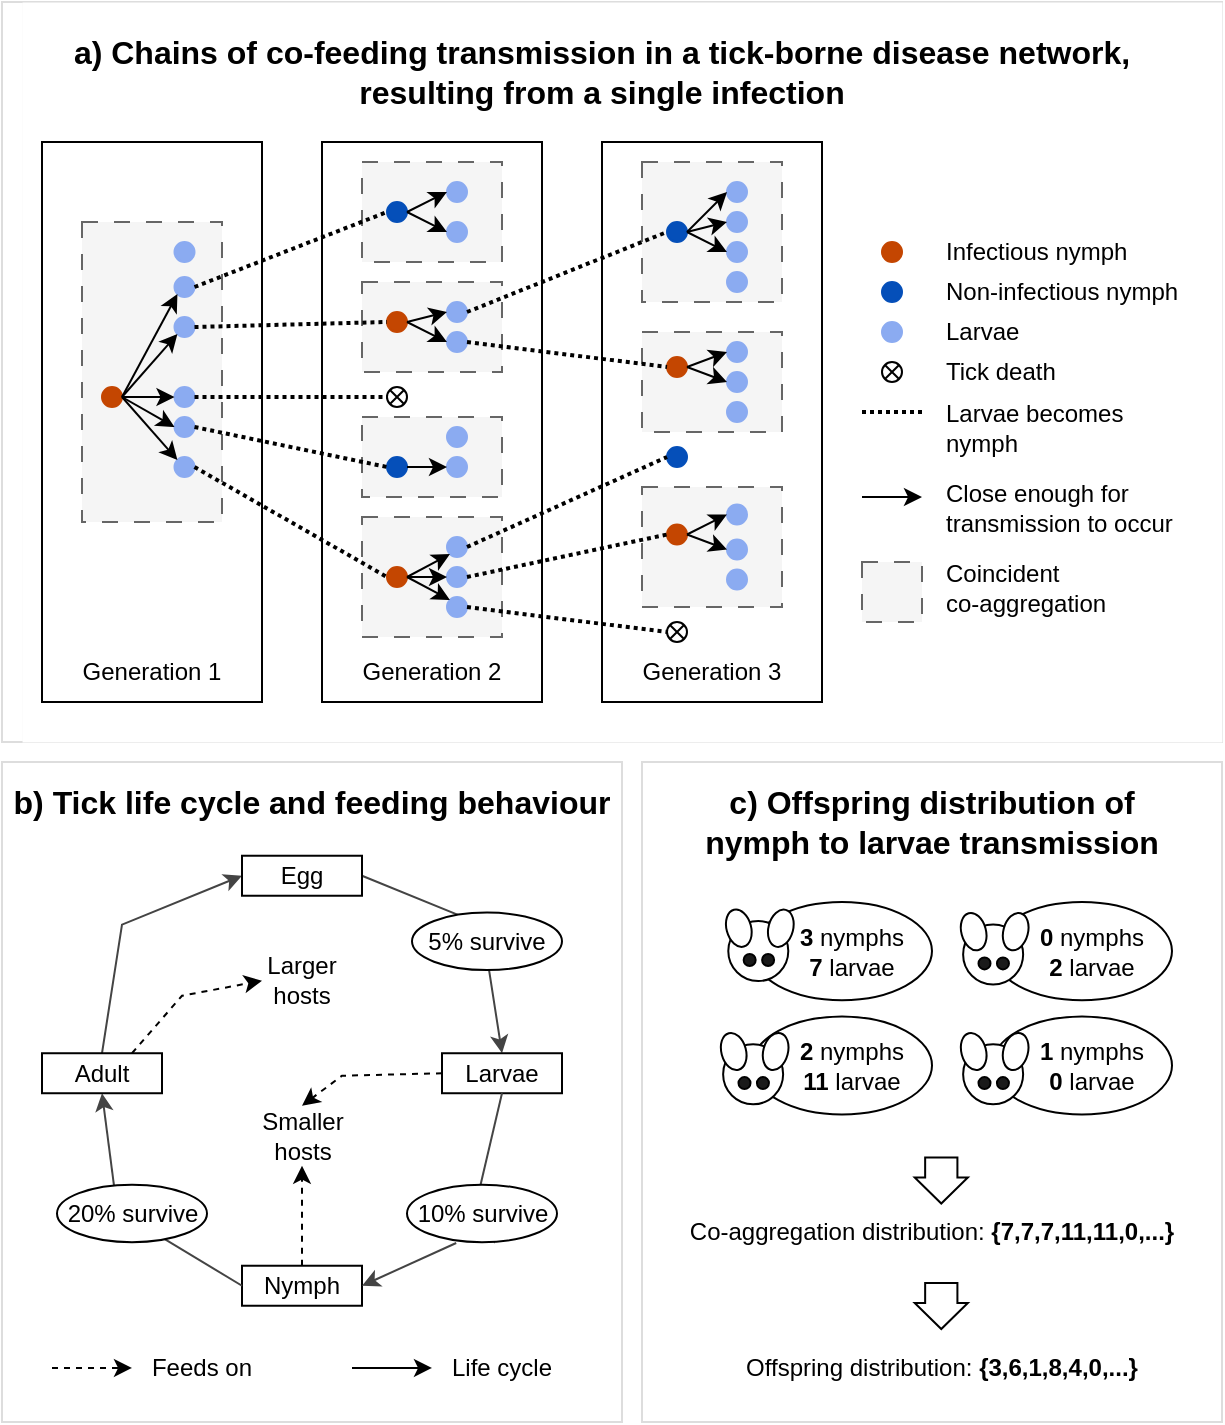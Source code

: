 <mxfile version="28.0.6">
  <diagram name="Page-1" id="Edpihecw5vNan2gBQfa0">
    <mxGraphModel dx="1237" dy="1073" grid="1" gridSize="10" guides="1" tooltips="1" connect="1" arrows="1" fold="1" page="0" pageScale="1" pageWidth="850" pageHeight="1100" math="0" shadow="0">
      <root>
        <mxCell id="0" />
        <mxCell id="1" parent="0" />
        <mxCell id="lPlbRUtoeD4ZoXEKtYhA-11" value="" style="rounded=0;whiteSpace=wrap;html=1;strokeColor=#DDDDDD;" vertex="1" parent="1">
          <mxGeometry x="1060" y="10" width="610" height="370" as="geometry" />
        </mxCell>
        <mxCell id="jEk2JShiaaZKjm7Vn-aT-287" value="" style="rounded=0;whiteSpace=wrap;html=1;strokeColor=#DDDDDD;" parent="1" vertex="1">
          <mxGeometry x="1380" y="390" width="290" height="330" as="geometry" />
        </mxCell>
        <mxCell id="jEk2JShiaaZKjm7Vn-aT-285" value="" style="rounded=0;whiteSpace=wrap;html=1;strokeColor=#DDDDDD;strokeWidth=0;" parent="1" vertex="1">
          <mxGeometry x="1070" y="10" width="600" height="370" as="geometry" />
        </mxCell>
        <mxCell id="jEk2JShiaaZKjm7Vn-aT-284" value="" style="rounded=0;whiteSpace=wrap;html=1;strokeColor=#DDDDDD;" parent="1" vertex="1">
          <mxGeometry x="1060" y="390" width="310" height="330" as="geometry" />
        </mxCell>
        <mxCell id="jEk2JShiaaZKjm7Vn-aT-1" value="" style="rounded=0;whiteSpace=wrap;html=1;" parent="1" vertex="1">
          <mxGeometry x="1080" y="80" width="110" height="280" as="geometry" />
        </mxCell>
        <mxCell id="jEk2JShiaaZKjm7Vn-aT-8" value="" style="rounded=0;whiteSpace=wrap;html=1;dashed=1;dashPattern=8 8;fillColor=#f5f5f5;fontColor=#333333;strokeColor=#666666;" parent="1" vertex="1">
          <mxGeometry x="1100" y="120" width="70" height="150" as="geometry" />
        </mxCell>
        <mxCell id="jEk2JShiaaZKjm7Vn-aT-2" value="" style="ellipse;whiteSpace=wrap;html=1;fillColor=#C44601;strokeColor=#C44601;" parent="1" vertex="1">
          <mxGeometry x="1110" y="202.5" width="10" height="10" as="geometry" />
        </mxCell>
        <mxCell id="jEk2JShiaaZKjm7Vn-aT-3" value="" style="ellipse;whiteSpace=wrap;html=1;fillColor=#8BABF1;strokeColor=#8BABF1;" parent="1" vertex="1">
          <mxGeometry x="1146.25" y="147.5" width="10" height="10" as="geometry" />
        </mxCell>
        <mxCell id="jEk2JShiaaZKjm7Vn-aT-16" value="" style="ellipse;whiteSpace=wrap;html=1;fillColor=#8BABF1;strokeColor=#8BABF1;" parent="1" vertex="1">
          <mxGeometry x="1146.25" y="167.5" width="10" height="10" as="geometry" />
        </mxCell>
        <mxCell id="jEk2JShiaaZKjm7Vn-aT-17" value="" style="ellipse;whiteSpace=wrap;html=1;fillColor=#8BABF1;strokeColor=#8BABF1;" parent="1" vertex="1">
          <mxGeometry x="1146.25" y="202.5" width="10" height="10" as="geometry" />
        </mxCell>
        <mxCell id="jEk2JShiaaZKjm7Vn-aT-18" value="" style="ellipse;whiteSpace=wrap;html=1;fillColor=#8BABF1;strokeColor=#8BABF1;" parent="1" vertex="1">
          <mxGeometry x="1146.25" y="217.5" width="10" height="10" as="geometry" />
        </mxCell>
        <mxCell id="jEk2JShiaaZKjm7Vn-aT-19" value="" style="ellipse;whiteSpace=wrap;html=1;fillColor=#8BABF1;strokeColor=#8BABF1;" parent="1" vertex="1">
          <mxGeometry x="1146.25" y="237.5" width="10" height="10" as="geometry" />
        </mxCell>
        <mxCell id="jEk2JShiaaZKjm7Vn-aT-9" value="" style="endArrow=classic;html=1;rounded=0;entryX=0;entryY=1;entryDx=0;entryDy=0;exitX=1;exitY=0.5;exitDx=0;exitDy=0;" parent="1" source="jEk2JShiaaZKjm7Vn-aT-2" target="jEk2JShiaaZKjm7Vn-aT-3" edge="1">
          <mxGeometry width="50" height="50" relative="1" as="geometry">
            <mxPoint x="1126.25" y="207.5" as="sourcePoint" />
            <mxPoint x="1176.25" y="157.5" as="targetPoint" />
          </mxGeometry>
        </mxCell>
        <mxCell id="jEk2JShiaaZKjm7Vn-aT-10" value="" style="endArrow=classic;html=1;rounded=0;entryX=0;entryY=1;entryDx=0;entryDy=0;exitX=1;exitY=0.5;exitDx=0;exitDy=0;" parent="1" source="jEk2JShiaaZKjm7Vn-aT-2" target="jEk2JShiaaZKjm7Vn-aT-16" edge="1">
          <mxGeometry width="50" height="50" relative="1" as="geometry">
            <mxPoint x="1126.25" y="208.5" as="sourcePoint" />
            <mxPoint x="1147.714" y="176.036" as="targetPoint" />
          </mxGeometry>
        </mxCell>
        <mxCell id="jEk2JShiaaZKjm7Vn-aT-11" value="" style="endArrow=classic;html=1;rounded=0;entryX=0;entryY=0.5;entryDx=0;entryDy=0;exitX=1;exitY=0.5;exitDx=0;exitDy=0;" parent="1" source="jEk2JShiaaZKjm7Vn-aT-2" edge="1">
          <mxGeometry width="50" height="50" relative="1" as="geometry">
            <mxPoint x="1126.25" y="207.5" as="sourcePoint" />
            <mxPoint x="1146.25" y="207.5" as="targetPoint" />
          </mxGeometry>
        </mxCell>
        <mxCell id="jEk2JShiaaZKjm7Vn-aT-12" value="" style="endArrow=classic;html=1;rounded=0;entryX=0;entryY=0.5;entryDx=0;entryDy=0;exitX=1;exitY=0.5;exitDx=0;exitDy=0;" parent="1" source="jEk2JShiaaZKjm7Vn-aT-2" edge="1">
          <mxGeometry width="50" height="50" relative="1" as="geometry">
            <mxPoint x="1126.25" y="207.44" as="sourcePoint" />
            <mxPoint x="1146.25" y="222.5" as="targetPoint" />
          </mxGeometry>
        </mxCell>
        <mxCell id="jEk2JShiaaZKjm7Vn-aT-15" value="" style="endArrow=classic;html=1;rounded=0;entryX=0;entryY=0;entryDx=0;entryDy=0;exitX=1;exitY=0.5;exitDx=0;exitDy=0;" parent="1" source="jEk2JShiaaZKjm7Vn-aT-2" edge="1">
          <mxGeometry width="50" height="50" relative="1" as="geometry">
            <mxPoint x="1126.25" y="227.5" as="sourcePoint" />
            <mxPoint x="1147.714" y="238.964" as="targetPoint" />
          </mxGeometry>
        </mxCell>
        <mxCell id="jEk2JShiaaZKjm7Vn-aT-22" value="" style="rounded=0;whiteSpace=wrap;html=1;" parent="1" vertex="1">
          <mxGeometry x="1220" y="80" width="110" height="280" as="geometry" />
        </mxCell>
        <mxCell id="jEk2JShiaaZKjm7Vn-aT-23" value="" style="rounded=0;whiteSpace=wrap;html=1;dashed=1;dashPattern=8 8;fillColor=#f5f5f5;fontColor=#333333;strokeColor=#666666;" parent="1" vertex="1">
          <mxGeometry x="1240" y="90" width="70" height="50" as="geometry" />
        </mxCell>
        <mxCell id="jEk2JShiaaZKjm7Vn-aT-28" value="" style="ellipse;whiteSpace=wrap;html=1;fillColor=#8BABF1;strokeColor=#8BABF1;" parent="1" vertex="1">
          <mxGeometry x="1282.5" y="100" width="10" height="10" as="geometry" />
        </mxCell>
        <mxCell id="jEk2JShiaaZKjm7Vn-aT-29" value="" style="ellipse;whiteSpace=wrap;html=1;fillColor=#8BABF1;strokeColor=#8BABF1;" parent="1" vertex="1">
          <mxGeometry x="1282.5" y="120" width="10" height="10" as="geometry" />
        </mxCell>
        <mxCell id="jEk2JShiaaZKjm7Vn-aT-53" value="" style="ellipse;whiteSpace=wrap;html=1;fillColor=#054FB9;strokeColor=#054FB9;" parent="1" vertex="1">
          <mxGeometry x="1252.5" y="110" width="10" height="10" as="geometry" />
        </mxCell>
        <mxCell id="jEk2JShiaaZKjm7Vn-aT-33" value="" style="endArrow=classic;html=1;rounded=0;entryX=0;entryY=0.5;entryDx=0;entryDy=0;exitX=1;exitY=0.5;exitDx=0;exitDy=0;" parent="1" source="jEk2JShiaaZKjm7Vn-aT-53" edge="1">
          <mxGeometry width="50" height="50" relative="1" as="geometry">
            <mxPoint x="1270" y="125" as="sourcePoint" />
            <mxPoint x="1282.5" y="105" as="targetPoint" />
          </mxGeometry>
        </mxCell>
        <mxCell id="jEk2JShiaaZKjm7Vn-aT-34" value="" style="endArrow=classic;html=1;rounded=0;entryX=0;entryY=0.5;entryDx=0;entryDy=0;exitX=1;exitY=0.5;exitDx=0;exitDy=0;" parent="1" source="jEk2JShiaaZKjm7Vn-aT-53" target="jEk2JShiaaZKjm7Vn-aT-29" edge="1">
          <mxGeometry width="50" height="50" relative="1" as="geometry">
            <mxPoint x="1262.5" y="105" as="sourcePoint" />
            <mxPoint x="1283.964" y="121.464" as="targetPoint" />
          </mxGeometry>
        </mxCell>
        <mxCell id="jEk2JShiaaZKjm7Vn-aT-45" value="" style="rounded=0;whiteSpace=wrap;html=1;dashed=1;dashPattern=8 8;fillColor=#f5f5f5;fontColor=#333333;strokeColor=#666666;" parent="1" vertex="1">
          <mxGeometry x="1240" y="150" width="70" height="45" as="geometry" />
        </mxCell>
        <mxCell id="jEk2JShiaaZKjm7Vn-aT-46" value="" style="ellipse;whiteSpace=wrap;html=1;fillColor=#C44601;strokeColor=#C44601;" parent="1" vertex="1">
          <mxGeometry x="1252.5" y="165" width="10" height="10" as="geometry" />
        </mxCell>
        <mxCell id="jEk2JShiaaZKjm7Vn-aT-47" value="" style="ellipse;whiteSpace=wrap;html=1;fillColor=#8BABF1;strokeColor=#8BABF1;" parent="1" vertex="1">
          <mxGeometry x="1282.5" y="160" width="10" height="10" as="geometry" />
        </mxCell>
        <mxCell id="jEk2JShiaaZKjm7Vn-aT-48" value="" style="ellipse;whiteSpace=wrap;html=1;fillColor=#8BABF1;strokeColor=#8BABF1;" parent="1" vertex="1">
          <mxGeometry x="1282.5" y="175" width="10" height="10" as="geometry" />
        </mxCell>
        <mxCell id="jEk2JShiaaZKjm7Vn-aT-50" value="" style="endArrow=classic;html=1;rounded=0;entryX=0;entryY=0.5;entryDx=0;entryDy=0;exitX=1;exitY=0.5;exitDx=0;exitDy=0;" parent="1" source="jEk2JShiaaZKjm7Vn-aT-46" edge="1">
          <mxGeometry width="50" height="50" relative="1" as="geometry">
            <mxPoint x="1262.5" y="165" as="sourcePoint" />
            <mxPoint x="1282.5" y="165" as="targetPoint" />
          </mxGeometry>
        </mxCell>
        <mxCell id="jEk2JShiaaZKjm7Vn-aT-51" value="" style="endArrow=classic;html=1;rounded=0;entryX=0;entryY=0.5;entryDx=0;entryDy=0;exitX=1;exitY=0.5;exitDx=0;exitDy=0;" parent="1" source="jEk2JShiaaZKjm7Vn-aT-46" edge="1">
          <mxGeometry width="50" height="50" relative="1" as="geometry">
            <mxPoint x="1262.5" y="164.94" as="sourcePoint" />
            <mxPoint x="1282.5" y="180" as="targetPoint" />
          </mxGeometry>
        </mxCell>
        <mxCell id="jEk2JShiaaZKjm7Vn-aT-55" value="" style="rounded=0;whiteSpace=wrap;html=1;dashed=1;dashPattern=8 8;fillColor=#f5f5f5;fontColor=#333333;strokeColor=#666666;" parent="1" vertex="1">
          <mxGeometry x="1240" y="217.5" width="70" height="40" as="geometry" />
        </mxCell>
        <mxCell id="jEk2JShiaaZKjm7Vn-aT-56" value="" style="ellipse;whiteSpace=wrap;html=1;fillColor=#8BABF1;strokeColor=#8BABF1;" parent="1" vertex="1">
          <mxGeometry x="1282.5" y="237.5" width="10" height="10" as="geometry" />
        </mxCell>
        <mxCell id="jEk2JShiaaZKjm7Vn-aT-59" value="" style="ellipse;whiteSpace=wrap;html=1;fillColor=#054FB9;strokeColor=#054FB9;" parent="1" vertex="1">
          <mxGeometry x="1252.5" y="237.5" width="10" height="10" as="geometry" />
        </mxCell>
        <mxCell id="jEk2JShiaaZKjm7Vn-aT-60" value="" style="endArrow=classic;html=1;rounded=0;entryX=0;entryY=0.5;entryDx=0;entryDy=0;exitX=1;exitY=0.5;exitDx=0;exitDy=0;" parent="1" source="jEk2JShiaaZKjm7Vn-aT-59" edge="1">
          <mxGeometry width="50" height="50" relative="1" as="geometry">
            <mxPoint x="1262.5" y="257.5" as="sourcePoint" />
            <mxPoint x="1282.5" y="242.5" as="targetPoint" />
          </mxGeometry>
        </mxCell>
        <mxCell id="jEk2JShiaaZKjm7Vn-aT-63" value="" style="ellipse;whiteSpace=wrap;html=1;" parent="1" vertex="1">
          <mxGeometry x="1252.5" y="202.5" width="10" height="10" as="geometry" />
        </mxCell>
        <mxCell id="jEk2JShiaaZKjm7Vn-aT-64" value="" style="endArrow=none;html=1;rounded=0;exitX=0;exitY=1;exitDx=0;exitDy=0;entryX=1;entryY=0;entryDx=0;entryDy=0;" parent="1" source="jEk2JShiaaZKjm7Vn-aT-63" target="jEk2JShiaaZKjm7Vn-aT-63" edge="1">
          <mxGeometry width="50" height="50" relative="1" as="geometry">
            <mxPoint x="1262.5" y="227.5" as="sourcePoint" />
            <mxPoint x="1312.5" y="177.5" as="targetPoint" />
          </mxGeometry>
        </mxCell>
        <mxCell id="jEk2JShiaaZKjm7Vn-aT-66" value="" style="endArrow=none;html=1;rounded=0;exitX=1;exitY=1;exitDx=0;exitDy=0;entryX=0;entryY=0;entryDx=0;entryDy=0;" parent="1" source="jEk2JShiaaZKjm7Vn-aT-63" target="jEk2JShiaaZKjm7Vn-aT-63" edge="1">
          <mxGeometry width="50" height="50" relative="1" as="geometry">
            <mxPoint x="1262.5" y="177.5" as="sourcePoint" />
            <mxPoint x="1312.5" y="127.5" as="targetPoint" />
          </mxGeometry>
        </mxCell>
        <mxCell id="jEk2JShiaaZKjm7Vn-aT-73" value="" style="rounded=0;whiteSpace=wrap;html=1;dashed=1;dashPattern=8 8;fillColor=#f5f5f5;fontColor=#333333;strokeColor=#666666;" parent="1" vertex="1">
          <mxGeometry x="1240" y="267.5" width="70" height="60" as="geometry" />
        </mxCell>
        <mxCell id="jEk2JShiaaZKjm7Vn-aT-74" value="" style="ellipse;whiteSpace=wrap;html=1;fillColor=#C44601;strokeColor=#C44601;" parent="1" vertex="1">
          <mxGeometry x="1252.5" y="292.5" width="10" height="10" as="geometry" />
        </mxCell>
        <mxCell id="jEk2JShiaaZKjm7Vn-aT-75" value="" style="ellipse;whiteSpace=wrap;html=1;fillColor=#8BABF1;strokeColor=#8BABF1;" parent="1" vertex="1">
          <mxGeometry x="1282.5" y="277.5" width="10" height="10" as="geometry" />
        </mxCell>
        <mxCell id="jEk2JShiaaZKjm7Vn-aT-76" value="" style="ellipse;whiteSpace=wrap;html=1;fillColor=#8BABF1;strokeColor=#8BABF1;" parent="1" vertex="1">
          <mxGeometry x="1282.5" y="292.5" width="10" height="10" as="geometry" />
        </mxCell>
        <mxCell id="jEk2JShiaaZKjm7Vn-aT-77" value="" style="endArrow=classic;html=1;rounded=0;entryX=0;entryY=1;entryDx=0;entryDy=0;exitX=1;exitY=0.5;exitDx=0;exitDy=0;" parent="1" source="jEk2JShiaaZKjm7Vn-aT-74" target="jEk2JShiaaZKjm7Vn-aT-75" edge="1">
          <mxGeometry width="50" height="50" relative="1" as="geometry">
            <mxPoint x="1262.5" y="282.5" as="sourcePoint" />
            <mxPoint x="1282.5" y="282.5" as="targetPoint" />
          </mxGeometry>
        </mxCell>
        <mxCell id="jEk2JShiaaZKjm7Vn-aT-78" value="" style="endArrow=classic;html=1;rounded=0;entryX=0;entryY=0.5;entryDx=0;entryDy=0;exitX=1;exitY=0.5;exitDx=0;exitDy=0;" parent="1" source="jEk2JShiaaZKjm7Vn-aT-74" edge="1">
          <mxGeometry width="50" height="50" relative="1" as="geometry">
            <mxPoint x="1262.5" y="282.44" as="sourcePoint" />
            <mxPoint x="1282.5" y="297.5" as="targetPoint" />
          </mxGeometry>
        </mxCell>
        <mxCell id="jEk2JShiaaZKjm7Vn-aT-79" value="" style="ellipse;whiteSpace=wrap;html=1;fillColor=#8BABF1;strokeColor=#8BABF1;" parent="1" vertex="1">
          <mxGeometry x="1282.5" y="307.5" width="10" height="10" as="geometry" />
        </mxCell>
        <mxCell id="jEk2JShiaaZKjm7Vn-aT-80" value="" style="endArrow=classic;html=1;rounded=0;entryX=0;entryY=0;entryDx=0;entryDy=0;exitX=1;exitY=0.5;exitDx=0;exitDy=0;" parent="1" source="jEk2JShiaaZKjm7Vn-aT-74" target="jEk2JShiaaZKjm7Vn-aT-79" edge="1">
          <mxGeometry width="50" height="50" relative="1" as="geometry">
            <mxPoint x="1273" y="297.5" as="sourcePoint" />
            <mxPoint x="1292.5" y="307.5" as="targetPoint" />
          </mxGeometry>
        </mxCell>
        <mxCell id="jEk2JShiaaZKjm7Vn-aT-84" value="" style="rounded=0;whiteSpace=wrap;html=1;" parent="1" vertex="1">
          <mxGeometry x="1360" y="80" width="110" height="280" as="geometry" />
        </mxCell>
        <mxCell id="jEk2JShiaaZKjm7Vn-aT-93" value="" style="rounded=0;whiteSpace=wrap;html=1;dashed=1;dashPattern=8 8;fillColor=#f5f5f5;fontColor=#333333;strokeColor=#666666;" parent="1" vertex="1">
          <mxGeometry x="1380" y="175" width="70" height="50" as="geometry" />
        </mxCell>
        <mxCell id="jEk2JShiaaZKjm7Vn-aT-94" value="" style="ellipse;whiteSpace=wrap;html=1;fillColor=#C44601;strokeColor=#C44601;" parent="1" vertex="1">
          <mxGeometry x="1392.5" y="187.5" width="10" height="10" as="geometry" />
        </mxCell>
        <mxCell id="jEk2JShiaaZKjm7Vn-aT-95" value="" style="ellipse;whiteSpace=wrap;html=1;fillColor=#8BABF1;strokeColor=#8BABF1;" parent="1" vertex="1">
          <mxGeometry x="1422.5" y="180" width="10" height="10" as="geometry" />
        </mxCell>
        <mxCell id="jEk2JShiaaZKjm7Vn-aT-96" value="" style="ellipse;whiteSpace=wrap;html=1;fillColor=#8BABF1;strokeColor=#8BABF1;" parent="1" vertex="1">
          <mxGeometry x="1422.5" y="195" width="10" height="10" as="geometry" />
        </mxCell>
        <mxCell id="jEk2JShiaaZKjm7Vn-aT-97" value="" style="endArrow=classic;html=1;rounded=0;entryX=0;entryY=0.5;entryDx=0;entryDy=0;exitX=1;exitY=0.5;exitDx=0;exitDy=0;" parent="1" source="jEk2JShiaaZKjm7Vn-aT-94" edge="1">
          <mxGeometry width="50" height="50" relative="1" as="geometry">
            <mxPoint x="1402.5" y="185" as="sourcePoint" />
            <mxPoint x="1422.5" y="185" as="targetPoint" />
          </mxGeometry>
        </mxCell>
        <mxCell id="jEk2JShiaaZKjm7Vn-aT-98" value="" style="endArrow=classic;html=1;rounded=0;entryX=0;entryY=0.5;entryDx=0;entryDy=0;exitX=1;exitY=0.5;exitDx=0;exitDy=0;" parent="1" source="jEk2JShiaaZKjm7Vn-aT-94" edge="1">
          <mxGeometry width="50" height="50" relative="1" as="geometry">
            <mxPoint x="1402.5" y="184.94" as="sourcePoint" />
            <mxPoint x="1422.5" y="200" as="targetPoint" />
          </mxGeometry>
        </mxCell>
        <mxCell id="jEk2JShiaaZKjm7Vn-aT-106" value="" style="rounded=0;whiteSpace=wrap;html=1;dashed=1;dashPattern=8 8;fillColor=#f5f5f5;fontColor=#333333;strokeColor=#666666;" parent="1" vertex="1">
          <mxGeometry x="1380" y="252.5" width="70" height="60" as="geometry" />
        </mxCell>
        <mxCell id="jEk2JShiaaZKjm7Vn-aT-107" value="" style="ellipse;whiteSpace=wrap;html=1;fillColor=#C44601;strokeColor=#C44601;" parent="1" vertex="1">
          <mxGeometry x="1392.5" y="271.25" width="10" height="10" as="geometry" />
        </mxCell>
        <mxCell id="jEk2JShiaaZKjm7Vn-aT-109" value="" style="ellipse;whiteSpace=wrap;html=1;fillColor=#8BABF1;strokeColor=#8BABF1;" parent="1" vertex="1">
          <mxGeometry x="1422.5" y="261.25" width="10" height="10" as="geometry" />
        </mxCell>
        <mxCell id="jEk2JShiaaZKjm7Vn-aT-111" value="" style="endArrow=classic;html=1;rounded=0;entryX=0;entryY=0.5;entryDx=0;entryDy=0;exitX=1;exitY=0.5;exitDx=0;exitDy=0;" parent="1" source="jEk2JShiaaZKjm7Vn-aT-107" edge="1">
          <mxGeometry width="50" height="50" relative="1" as="geometry">
            <mxPoint x="1402.5" y="251.19" as="sourcePoint" />
            <mxPoint x="1422.5" y="266.25" as="targetPoint" />
          </mxGeometry>
        </mxCell>
        <mxCell id="jEk2JShiaaZKjm7Vn-aT-112" value="" style="ellipse;whiteSpace=wrap;html=1;fillColor=#8BABF1;strokeColor=#8BABF1;" parent="1" vertex="1">
          <mxGeometry x="1422.5" y="278.75" width="10" height="10" as="geometry" />
        </mxCell>
        <mxCell id="jEk2JShiaaZKjm7Vn-aT-113" value="" style="endArrow=classic;html=1;rounded=0;entryX=0;entryY=0.5;entryDx=0;entryDy=0;exitX=1;exitY=0.5;exitDx=0;exitDy=0;" parent="1" source="jEk2JShiaaZKjm7Vn-aT-107" target="jEk2JShiaaZKjm7Vn-aT-112" edge="1">
          <mxGeometry width="50" height="50" relative="1" as="geometry">
            <mxPoint x="1413" y="266.25" as="sourcePoint" />
            <mxPoint x="1432.5" y="276.25" as="targetPoint" />
          </mxGeometry>
        </mxCell>
        <mxCell id="jEk2JShiaaZKjm7Vn-aT-115" value="" style="rounded=0;whiteSpace=wrap;html=1;dashed=1;dashPattern=8 8;fillColor=#f5f5f5;fontColor=#333333;strokeColor=#666666;" parent="1" vertex="1">
          <mxGeometry x="1380" y="90" width="70" height="70" as="geometry" />
        </mxCell>
        <mxCell id="jEk2JShiaaZKjm7Vn-aT-116" value="" style="ellipse;whiteSpace=wrap;html=1;fillColor=#8BABF1;strokeColor=#8BABF1;" parent="1" vertex="1">
          <mxGeometry x="1422.5" y="100" width="10" height="10" as="geometry" />
        </mxCell>
        <mxCell id="jEk2JShiaaZKjm7Vn-aT-117" value="" style="ellipse;whiteSpace=wrap;html=1;fillColor=#8BABF1;strokeColor=#8BABF1;" parent="1" vertex="1">
          <mxGeometry x="1422.5" y="115" width="10" height="10" as="geometry" />
        </mxCell>
        <mxCell id="jEk2JShiaaZKjm7Vn-aT-118" value="" style="ellipse;whiteSpace=wrap;html=1;fillColor=#8BABF1;strokeColor=#8BABF1;" parent="1" vertex="1">
          <mxGeometry x="1422.5" y="130" width="10" height="10" as="geometry" />
        </mxCell>
        <mxCell id="jEk2JShiaaZKjm7Vn-aT-119" value="" style="ellipse;whiteSpace=wrap;html=1;fillColor=#054FB9;strokeColor=#054FB9;" parent="1" vertex="1">
          <mxGeometry x="1392.5" y="120" width="10" height="10" as="geometry" />
        </mxCell>
        <mxCell id="jEk2JShiaaZKjm7Vn-aT-120" value="" style="endArrow=classic;html=1;rounded=0;entryX=0;entryY=0.5;entryDx=0;entryDy=0;exitX=1;exitY=0.5;exitDx=0;exitDy=0;" parent="1" source="jEk2JShiaaZKjm7Vn-aT-119" edge="1">
          <mxGeometry width="50" height="50" relative="1" as="geometry">
            <mxPoint x="1402.5" y="120" as="sourcePoint" />
            <mxPoint x="1422.5" y="105" as="targetPoint" />
          </mxGeometry>
        </mxCell>
        <mxCell id="jEk2JShiaaZKjm7Vn-aT-121" value="" style="endArrow=classic;html=1;rounded=0;entryX=0;entryY=0.5;entryDx=0;entryDy=0;exitX=1;exitY=0.5;exitDx=0;exitDy=0;" parent="1" source="jEk2JShiaaZKjm7Vn-aT-119" edge="1">
          <mxGeometry width="50" height="50" relative="1" as="geometry">
            <mxPoint x="1410" y="140" as="sourcePoint" />
            <mxPoint x="1422.5" y="120" as="targetPoint" />
          </mxGeometry>
        </mxCell>
        <mxCell id="jEk2JShiaaZKjm7Vn-aT-122" value="" style="endArrow=classic;html=1;rounded=0;entryX=0;entryY=0.5;entryDx=0;entryDy=0;exitX=1;exitY=0.5;exitDx=0;exitDy=0;" parent="1" source="jEk2JShiaaZKjm7Vn-aT-119" target="jEk2JShiaaZKjm7Vn-aT-118" edge="1">
          <mxGeometry width="50" height="50" relative="1" as="geometry">
            <mxPoint x="1402.5" y="120" as="sourcePoint" />
            <mxPoint x="1423.964" y="136.464" as="targetPoint" />
          </mxGeometry>
        </mxCell>
        <mxCell id="jEk2JShiaaZKjm7Vn-aT-123" value="" style="endArrow=none;dashed=1;html=1;dashPattern=1 1;strokeWidth=2;rounded=0;exitX=1;exitY=0.5;exitDx=0;exitDy=0;entryX=0;entryY=0.5;entryDx=0;entryDy=0;" parent="1" source="jEk2JShiaaZKjm7Vn-aT-47" target="jEk2JShiaaZKjm7Vn-aT-119" edge="1">
          <mxGeometry width="50" height="50" relative="1" as="geometry">
            <mxPoint x="1360" y="170" as="sourcePoint" />
            <mxPoint x="1410" y="120" as="targetPoint" />
          </mxGeometry>
        </mxCell>
        <mxCell id="jEk2JShiaaZKjm7Vn-aT-124" value="" style="endArrow=none;dashed=1;html=1;dashPattern=1 1;strokeWidth=2;rounded=0;exitX=1;exitY=0.5;exitDx=0;exitDy=0;entryX=0;entryY=0.5;entryDx=0;entryDy=0;" parent="1" source="jEk2JShiaaZKjm7Vn-aT-48" target="jEk2JShiaaZKjm7Vn-aT-94" edge="1">
          <mxGeometry width="50" height="50" relative="1" as="geometry">
            <mxPoint x="1303" y="175" as="sourcePoint" />
            <mxPoint x="1403" y="133" as="targetPoint" />
          </mxGeometry>
        </mxCell>
        <mxCell id="jEk2JShiaaZKjm7Vn-aT-125" value="" style="endArrow=none;dashed=1;html=1;dashPattern=1 1;strokeWidth=2;rounded=0;exitX=1;exitY=0.5;exitDx=0;exitDy=0;entryX=0;entryY=0.5;entryDx=0;entryDy=0;" parent="1" source="jEk2JShiaaZKjm7Vn-aT-76" target="jEk2JShiaaZKjm7Vn-aT-107" edge="1">
          <mxGeometry width="50" height="50" relative="1" as="geometry">
            <mxPoint x="1292.5" y="315" as="sourcePoint" />
            <mxPoint x="1392.5" y="315" as="targetPoint" />
          </mxGeometry>
        </mxCell>
        <mxCell id="jEk2JShiaaZKjm7Vn-aT-127" value="" style="ellipse;whiteSpace=wrap;html=1;" parent="1" vertex="1">
          <mxGeometry x="1392.5" y="320" width="10" height="10" as="geometry" />
        </mxCell>
        <mxCell id="jEk2JShiaaZKjm7Vn-aT-128" value="" style="endArrow=none;html=1;rounded=0;exitX=0;exitY=1;exitDx=0;exitDy=0;entryX=1;entryY=0;entryDx=0;entryDy=0;" parent="1" source="jEk2JShiaaZKjm7Vn-aT-127" target="jEk2JShiaaZKjm7Vn-aT-127" edge="1">
          <mxGeometry width="50" height="50" relative="1" as="geometry">
            <mxPoint x="1402.5" y="345" as="sourcePoint" />
            <mxPoint x="1452.5" y="295" as="targetPoint" />
          </mxGeometry>
        </mxCell>
        <mxCell id="jEk2JShiaaZKjm7Vn-aT-129" value="" style="endArrow=none;html=1;rounded=0;exitX=1;exitY=1;exitDx=0;exitDy=0;entryX=0;entryY=0;entryDx=0;entryDy=0;" parent="1" source="jEk2JShiaaZKjm7Vn-aT-127" target="jEk2JShiaaZKjm7Vn-aT-127" edge="1">
          <mxGeometry width="50" height="50" relative="1" as="geometry">
            <mxPoint x="1402.5" y="295" as="sourcePoint" />
            <mxPoint x="1452.5" y="245" as="targetPoint" />
          </mxGeometry>
        </mxCell>
        <mxCell id="jEk2JShiaaZKjm7Vn-aT-131" value="" style="ellipse;whiteSpace=wrap;html=1;fillColor=#054FB9;strokeColor=#054FB9;" parent="1" vertex="1">
          <mxGeometry x="1392.5" y="232.5" width="10" height="10" as="geometry" />
        </mxCell>
        <mxCell id="jEk2JShiaaZKjm7Vn-aT-132" value="" style="endArrow=none;dashed=1;html=1;dashPattern=1 1;strokeWidth=2;rounded=0;exitX=1;exitY=0.5;exitDx=0;exitDy=0;entryX=0;entryY=0.5;entryDx=0;entryDy=0;" parent="1" source="jEk2JShiaaZKjm7Vn-aT-75" target="jEk2JShiaaZKjm7Vn-aT-131" edge="1">
          <mxGeometry width="50" height="50" relative="1" as="geometry">
            <mxPoint x="1292.5" y="284.86" as="sourcePoint" />
            <mxPoint x="1380" y="260" as="targetPoint" />
          </mxGeometry>
        </mxCell>
        <mxCell id="jEk2JShiaaZKjm7Vn-aT-133" value="" style="endArrow=none;dashed=1;html=1;dashPattern=1 1;strokeWidth=2;rounded=0;exitX=1;exitY=0.5;exitDx=0;exitDy=0;entryX=0;entryY=0.5;entryDx=0;entryDy=0;" parent="1" source="jEk2JShiaaZKjm7Vn-aT-3" target="jEk2JShiaaZKjm7Vn-aT-53" edge="1">
          <mxGeometry width="50" height="50" relative="1" as="geometry">
            <mxPoint x="1156.25" y="152.3" as="sourcePoint" />
            <mxPoint x="1256.25" y="152.3" as="targetPoint" />
          </mxGeometry>
        </mxCell>
        <mxCell id="jEk2JShiaaZKjm7Vn-aT-134" value="" style="endArrow=none;dashed=1;html=1;dashPattern=1 1;strokeWidth=2;rounded=0;exitX=1;exitY=0.5;exitDx=0;exitDy=0;entryX=0;entryY=0.5;entryDx=0;entryDy=0;" parent="1" source="jEk2JShiaaZKjm7Vn-aT-16" target="jEk2JShiaaZKjm7Vn-aT-46" edge="1">
          <mxGeometry width="50" height="50" relative="1" as="geometry">
            <mxPoint x="1156.25" y="170" as="sourcePoint" />
            <mxPoint x="1253.25" y="142" as="targetPoint" />
          </mxGeometry>
        </mxCell>
        <mxCell id="jEk2JShiaaZKjm7Vn-aT-135" value="" style="endArrow=none;dashed=1;html=1;dashPattern=1 1;strokeWidth=2;rounded=0;exitX=1;exitY=0.5;exitDx=0;exitDy=0;entryX=0;entryY=0.5;entryDx=0;entryDy=0;" parent="1" source="jEk2JShiaaZKjm7Vn-aT-17" target="jEk2JShiaaZKjm7Vn-aT-63" edge="1">
          <mxGeometry width="50" height="50" relative="1" as="geometry">
            <mxPoint x="1156.25" y="208" as="sourcePoint" />
            <mxPoint x="1253.25" y="205" as="targetPoint" />
          </mxGeometry>
        </mxCell>
        <mxCell id="jEk2JShiaaZKjm7Vn-aT-136" value="" style="endArrow=none;dashed=1;html=1;dashPattern=1 1;strokeWidth=2;rounded=0;exitX=1;exitY=0.5;exitDx=0;exitDy=0;entryX=0;entryY=0.5;entryDx=0;entryDy=0;" parent="1" source="jEk2JShiaaZKjm7Vn-aT-18" target="jEk2JShiaaZKjm7Vn-aT-59" edge="1">
          <mxGeometry width="50" height="50" relative="1" as="geometry">
            <mxPoint x="1156.25" y="222.42" as="sourcePoint" />
            <mxPoint x="1253.25" y="222.42" as="targetPoint" />
          </mxGeometry>
        </mxCell>
        <mxCell id="jEk2JShiaaZKjm7Vn-aT-137" value="" style="endArrow=none;dashed=1;html=1;dashPattern=1 1;strokeWidth=2;rounded=0;exitX=1;exitY=0.5;exitDx=0;exitDy=0;entryX=0;entryY=0.5;entryDx=0;entryDy=0;" parent="1" source="jEk2JShiaaZKjm7Vn-aT-19" target="jEk2JShiaaZKjm7Vn-aT-74" edge="1">
          <mxGeometry width="50" height="50" relative="1" as="geometry">
            <mxPoint x="1156.25" y="240" as="sourcePoint" />
            <mxPoint x="1253.25" y="252" as="targetPoint" />
          </mxGeometry>
        </mxCell>
        <mxCell id="jEk2JShiaaZKjm7Vn-aT-138" value="Generation 1" style="text;html=1;align=center;verticalAlign=middle;whiteSpace=wrap;rounded=0;" parent="1" vertex="1">
          <mxGeometry x="1090" y="330" width="90" height="30" as="geometry" />
        </mxCell>
        <mxCell id="jEk2JShiaaZKjm7Vn-aT-139" value="Generation 2" style="text;html=1;align=center;verticalAlign=middle;whiteSpace=wrap;rounded=0;" parent="1" vertex="1">
          <mxGeometry x="1230" y="330" width="90" height="30" as="geometry" />
        </mxCell>
        <mxCell id="jEk2JShiaaZKjm7Vn-aT-140" value="Generation 3" style="text;html=1;align=center;verticalAlign=middle;whiteSpace=wrap;rounded=0;" parent="1" vertex="1">
          <mxGeometry x="1370" y="330" width="90" height="30" as="geometry" />
        </mxCell>
        <mxCell id="jEk2JShiaaZKjm7Vn-aT-143" value="" style="ellipse;whiteSpace=wrap;html=1;fillColor=#C44601;strokeColor=#C44601;" parent="1" vertex="1">
          <mxGeometry x="1500" y="130" width="10" height="10" as="geometry" />
        </mxCell>
        <mxCell id="jEk2JShiaaZKjm7Vn-aT-144" value="&lt;div align=&quot;left&quot;&gt;Infectious nymph&lt;/div&gt;" style="text;html=1;align=left;verticalAlign=middle;whiteSpace=wrap;rounded=0;" parent="1" vertex="1">
          <mxGeometry x="1530" y="120" width="100" height="30" as="geometry" />
        </mxCell>
        <mxCell id="jEk2JShiaaZKjm7Vn-aT-145" value="" style="ellipse;whiteSpace=wrap;html=1;fillColor=#054FB9;strokeColor=#054FB9;" parent="1" vertex="1">
          <mxGeometry x="1500" y="150" width="10" height="10" as="geometry" />
        </mxCell>
        <mxCell id="jEk2JShiaaZKjm7Vn-aT-146" value="&lt;div align=&quot;left&quot;&gt;Non-infectious nymph&lt;/div&gt;" style="text;html=1;align=left;verticalAlign=middle;whiteSpace=wrap;rounded=0;" parent="1" vertex="1">
          <mxGeometry x="1530" y="140" width="120" height="30" as="geometry" />
        </mxCell>
        <mxCell id="jEk2JShiaaZKjm7Vn-aT-147" value="" style="ellipse;whiteSpace=wrap;html=1;fillColor=#8BABF1;strokeColor=#8BABF1;" parent="1" vertex="1">
          <mxGeometry x="1500" y="170" width="10" height="10" as="geometry" />
        </mxCell>
        <mxCell id="jEk2JShiaaZKjm7Vn-aT-148" value="Larvae" style="text;html=1;align=left;verticalAlign=middle;whiteSpace=wrap;rounded=0;" parent="1" vertex="1">
          <mxGeometry x="1530" y="160" width="120" height="30" as="geometry" />
        </mxCell>
        <mxCell id="jEk2JShiaaZKjm7Vn-aT-149" value="" style="endArrow=none;dashed=1;html=1;dashPattern=1 1;strokeWidth=2;rounded=0;" parent="1" edge="1">
          <mxGeometry width="50" height="50" relative="1" as="geometry">
            <mxPoint x="1490" y="214.95" as="sourcePoint" />
            <mxPoint x="1520" y="214.95" as="targetPoint" />
          </mxGeometry>
        </mxCell>
        <mxCell id="jEk2JShiaaZKjm7Vn-aT-150" value="&lt;div&gt;Larvae becomes&amp;nbsp;&lt;/div&gt;&lt;div&gt;nymph&lt;/div&gt;" style="text;html=1;align=left;verticalAlign=middle;whiteSpace=wrap;rounded=0;" parent="1" vertex="1">
          <mxGeometry x="1530" y="207.5" width="130" height="30" as="geometry" />
        </mxCell>
        <mxCell id="jEk2JShiaaZKjm7Vn-aT-151" value="" style="endArrow=classic;html=1;rounded=0;" parent="1" edge="1">
          <mxGeometry width="50" height="50" relative="1" as="geometry">
            <mxPoint x="1490" y="257.5" as="sourcePoint" />
            <mxPoint x="1520" y="257.5" as="targetPoint" />
            <Array as="points" />
          </mxGeometry>
        </mxCell>
        <mxCell id="jEk2JShiaaZKjm7Vn-aT-152" value="Close enough for&amp;nbsp;&amp;nbsp; transmission to occur" style="text;html=1;align=left;verticalAlign=middle;whiteSpace=wrap;rounded=0;" parent="1" vertex="1">
          <mxGeometry x="1530" y="242.5" width="130" height="40" as="geometry" />
        </mxCell>
        <mxCell id="jEk2JShiaaZKjm7Vn-aT-157" value="" style="ellipse;whiteSpace=wrap;html=1;" parent="1" vertex="1">
          <mxGeometry x="1500" y="190" width="10" height="10" as="geometry" />
        </mxCell>
        <mxCell id="jEk2JShiaaZKjm7Vn-aT-158" value="" style="endArrow=none;html=1;rounded=0;exitX=0;exitY=1;exitDx=0;exitDy=0;entryX=1;entryY=0;entryDx=0;entryDy=0;" parent="1" source="jEk2JShiaaZKjm7Vn-aT-157" target="jEk2JShiaaZKjm7Vn-aT-157" edge="1">
          <mxGeometry width="50" height="50" relative="1" as="geometry">
            <mxPoint x="1510" y="215" as="sourcePoint" />
            <mxPoint x="1560" y="165" as="targetPoint" />
          </mxGeometry>
        </mxCell>
        <mxCell id="jEk2JShiaaZKjm7Vn-aT-159" value="" style="endArrow=none;html=1;rounded=0;exitX=1;exitY=1;exitDx=0;exitDy=0;entryX=0;entryY=0;entryDx=0;entryDy=0;" parent="1" source="jEk2JShiaaZKjm7Vn-aT-157" target="jEk2JShiaaZKjm7Vn-aT-157" edge="1">
          <mxGeometry width="50" height="50" relative="1" as="geometry">
            <mxPoint x="1510" y="165" as="sourcePoint" />
            <mxPoint x="1560" y="115" as="targetPoint" />
          </mxGeometry>
        </mxCell>
        <mxCell id="jEk2JShiaaZKjm7Vn-aT-160" value="&lt;div&gt;Tick death&lt;/div&gt;" style="text;html=1;align=left;verticalAlign=middle;whiteSpace=wrap;rounded=0;" parent="1" vertex="1">
          <mxGeometry x="1530" y="180" width="120" height="30" as="geometry" />
        </mxCell>
        <mxCell id="jEk2JShiaaZKjm7Vn-aT-161" value="" style="rounded=0;whiteSpace=wrap;html=1;dashed=1;dashPattern=8 8;fillColor=#f5f5f5;fontColor=#333333;strokeColor=#666666;" parent="1" vertex="1">
          <mxGeometry x="1490" y="290" width="30" height="30" as="geometry" />
        </mxCell>
        <mxCell id="jEk2JShiaaZKjm7Vn-aT-162" value="&lt;div&gt;Coincident&amp;nbsp;&lt;/div&gt;&lt;div&gt;co-aggregation&lt;/div&gt;" style="text;html=1;align=left;verticalAlign=middle;whiteSpace=wrap;rounded=0;" parent="1" vertex="1">
          <mxGeometry x="1530" y="287.5" width="130" height="30" as="geometry" />
        </mxCell>
        <mxCell id="jEk2JShiaaZKjm7Vn-aT-164" value="&lt;div align=&quot;center&quot;&gt;&lt;font style=&quot;font-size: 16px;&quot;&gt;&lt;b&gt;a) Chains of co-feeding transmission in a tick-borne disease network, resulting from a single infection&lt;/b&gt;&lt;/font&gt;&lt;/div&gt;" style="text;strokeColor=none;fillColor=none;align=center;verticalAlign=middle;spacingLeft=4;spacingRight=4;overflow=hidden;points=[[0,0.5],[1,0.5]];portConstraint=eastwest;rotatable=0;whiteSpace=wrap;html=1;" parent="1" vertex="1">
          <mxGeometry x="1080" y="20" width="560" height="50" as="geometry" />
        </mxCell>
        <mxCell id="jEk2JShiaaZKjm7Vn-aT-167" value="" style="endArrow=classic;html=1;rounded=0;exitX=1;exitY=0.5;exitDx=0;exitDy=0;entryX=0.5;entryY=0;entryDx=0;entryDy=0;strokeColor=#444444;" parent="1" source="jEk2JShiaaZKjm7Vn-aT-171" target="jEk2JShiaaZKjm7Vn-aT-174" edge="1">
          <mxGeometry width="50" height="50" relative="1" as="geometry">
            <mxPoint x="1240" y="486.87" as="sourcePoint" />
            <mxPoint x="1280" y="526.87" as="targetPoint" />
            <Array as="points">
              <mxPoint x="1300" y="471.33" />
            </Array>
          </mxGeometry>
        </mxCell>
        <mxCell id="jEk2JShiaaZKjm7Vn-aT-169" value="" style="endArrow=classic;html=1;rounded=0;exitX=0.38;exitY=0.015;exitDx=0;exitDy=0;entryX=0.5;entryY=1;entryDx=0;entryDy=0;strokeColor=#444444;exitPerimeter=0;" parent="1" source="jEk2JShiaaZKjm7Vn-aT-293" target="jEk2JShiaaZKjm7Vn-aT-173" edge="1">
          <mxGeometry width="50" height="50" relative="1" as="geometry">
            <mxPoint x="1180" y="606.87" as="sourcePoint" />
            <mxPoint x="1140" y="566.87" as="targetPoint" />
            <Array as="points" />
          </mxGeometry>
        </mxCell>
        <mxCell id="jEk2JShiaaZKjm7Vn-aT-170" value="" style="endArrow=classic;html=1;rounded=0;exitX=0.5;exitY=0;exitDx=0;exitDy=0;entryX=0;entryY=0.5;entryDx=0;entryDy=0;strokeColor=#444444;" parent="1" source="jEk2JShiaaZKjm7Vn-aT-173" target="jEk2JShiaaZKjm7Vn-aT-171" edge="1">
          <mxGeometry width="50" height="50" relative="1" as="geometry">
            <mxPoint x="1140" y="526.87" as="sourcePoint" />
            <mxPoint x="1180" y="486.87" as="targetPoint" />
            <Array as="points">
              <mxPoint x="1120" y="471.33" />
            </Array>
          </mxGeometry>
        </mxCell>
        <mxCell id="jEk2JShiaaZKjm7Vn-aT-171" value="Egg" style="text;html=1;align=center;verticalAlign=middle;whiteSpace=wrap;rounded=0;strokeColor=default;" parent="1" vertex="1">
          <mxGeometry x="1180" y="436.87" width="60" height="20" as="geometry" />
        </mxCell>
        <mxCell id="jEk2JShiaaZKjm7Vn-aT-172" value="Nymph" style="text;html=1;align=center;verticalAlign=middle;whiteSpace=wrap;rounded=0;strokeColor=default;" parent="1" vertex="1">
          <mxGeometry x="1180" y="641.87" width="60" height="20" as="geometry" />
        </mxCell>
        <mxCell id="jEk2JShiaaZKjm7Vn-aT-173" value="Adult" style="text;html=1;align=center;verticalAlign=middle;whiteSpace=wrap;rounded=0;fontColor=default;labelBorderColor=none;strokeColor=default;" parent="1" vertex="1">
          <mxGeometry x="1080" y="535.62" width="60" height="20" as="geometry" />
        </mxCell>
        <mxCell id="jEk2JShiaaZKjm7Vn-aT-174" value="Larvae" style="text;html=1;align=center;verticalAlign=middle;whiteSpace=wrap;rounded=0;strokeColor=default;" parent="1" vertex="1">
          <mxGeometry x="1280" y="535.62" width="60" height="20" as="geometry" />
        </mxCell>
        <mxCell id="jEk2JShiaaZKjm7Vn-aT-175" value="&lt;div align=&quot;center&quot;&gt;Larger hosts&lt;/div&gt;" style="text;html=1;align=center;verticalAlign=middle;whiteSpace=wrap;rounded=0;" parent="1" vertex="1">
          <mxGeometry x="1190" y="484.37" width="40" height="30" as="geometry" />
        </mxCell>
        <mxCell id="jEk2JShiaaZKjm7Vn-aT-176" value="&lt;div align=&quot;center&quot;&gt;Smaller hosts&lt;/div&gt;" style="text;html=1;align=center;verticalAlign=middle;whiteSpace=wrap;rounded=0;" parent="1" vertex="1">
          <mxGeometry x="1187.5" y="561.87" width="45" height="30" as="geometry" />
        </mxCell>
        <mxCell id="jEk2JShiaaZKjm7Vn-aT-178" value="" style="endArrow=classic;html=1;rounded=0;dashed=1;exitX=0;exitY=0.5;exitDx=0;exitDy=0;entryX=0.5;entryY=0;entryDx=0;entryDy=0;" parent="1" source="jEk2JShiaaZKjm7Vn-aT-174" target="jEk2JShiaaZKjm7Vn-aT-176" edge="1">
          <mxGeometry width="50" height="50" relative="1" as="geometry">
            <mxPoint x="1230" y="576.87" as="sourcePoint" />
            <mxPoint x="1280" y="526.87" as="targetPoint" />
            <Array as="points">
              <mxPoint x="1230" y="546.87" />
            </Array>
          </mxGeometry>
        </mxCell>
        <mxCell id="jEk2JShiaaZKjm7Vn-aT-179" value="" style="endArrow=classic;html=1;rounded=0;dashed=1;entryX=0.5;entryY=1;entryDx=0;entryDy=0;" parent="1" source="jEk2JShiaaZKjm7Vn-aT-172" target="jEk2JShiaaZKjm7Vn-aT-176" edge="1">
          <mxGeometry width="50" height="50" relative="1" as="geometry">
            <mxPoint x="1270" y="556.87" as="sourcePoint" />
            <mxPoint x="1245" y="564.87" as="targetPoint" />
            <Array as="points" />
          </mxGeometry>
        </mxCell>
        <mxCell id="jEk2JShiaaZKjm7Vn-aT-180" value="" style="endArrow=classic;html=1;rounded=0;entryX=0;entryY=0.5;entryDx=0;entryDy=0;dashed=1;exitX=0.75;exitY=0;exitDx=0;exitDy=0;" parent="1" source="jEk2JShiaaZKjm7Vn-aT-173" target="jEk2JShiaaZKjm7Vn-aT-175" edge="1">
          <mxGeometry width="50" height="50" relative="1" as="geometry">
            <mxPoint x="1150" y="546.87" as="sourcePoint" />
            <mxPoint x="1200" y="496.87" as="targetPoint" />
            <Array as="points">
              <mxPoint x="1150" y="506.87" />
            </Array>
          </mxGeometry>
        </mxCell>
        <mxCell id="jEk2JShiaaZKjm7Vn-aT-186" value="" style="endArrow=classic;html=1;rounded=0;exitX=0.328;exitY=1.015;exitDx=0;exitDy=0;entryX=1;entryY=0.5;entryDx=0;entryDy=0;strokeColor=#444444;exitPerimeter=0;" parent="1" source="jEk2JShiaaZKjm7Vn-aT-291" target="jEk2JShiaaZKjm7Vn-aT-172" edge="1">
          <mxGeometry width="50" height="50" relative="1" as="geometry">
            <mxPoint x="1290" y="556.87" as="sourcePoint" />
            <mxPoint x="1240" y="634.87" as="targetPoint" />
            <Array as="points" />
          </mxGeometry>
        </mxCell>
        <mxCell id="jEk2JShiaaZKjm7Vn-aT-188" value="&lt;div align=&quot;center&quot;&gt;&lt;font style=&quot;font-size: 16px;&quot;&gt;&lt;b&gt;b) Tick life cycle and feeding behaviour&lt;/b&gt;&lt;/font&gt;&lt;/div&gt;" style="text;strokeColor=none;fillColor=none;align=center;verticalAlign=middle;spacingLeft=4;spacingRight=4;overflow=hidden;points=[[0,0.5],[1,0.5]];portConstraint=eastwest;rotatable=0;whiteSpace=wrap;html=1;" parent="1" vertex="1">
          <mxGeometry x="1060" y="390" width="310" height="40" as="geometry" />
        </mxCell>
        <mxCell id="jEk2JShiaaZKjm7Vn-aT-220" value="&lt;div align=&quot;center&quot;&gt;&lt;font style=&quot;font-size: 16px;&quot;&gt;&lt;b&gt;c) Offspring distribution of nymph to larvae transmission&lt;/b&gt;&lt;/font&gt;&lt;/div&gt;" style="text;strokeColor=none;fillColor=none;align=center;verticalAlign=middle;spacingLeft=4;spacingRight=4;overflow=hidden;points=[[0,0.5],[1,0.5]];portConstraint=eastwest;rotatable=0;whiteSpace=wrap;html=1;" parent="1" vertex="1">
          <mxGeometry x="1395" y="390" width="260" height="60" as="geometry" />
        </mxCell>
        <mxCell id="jEk2JShiaaZKjm7Vn-aT-251" value="" style="ellipse;whiteSpace=wrap;html=1;fillColor=#8BABF1;strokeColor=#8BABF1;" parent="1" vertex="1">
          <mxGeometry x="1146.25" y="130" width="10" height="10" as="geometry" />
        </mxCell>
        <mxCell id="jEk2JShiaaZKjm7Vn-aT-252" value="" style="ellipse;whiteSpace=wrap;html=1;fillColor=#8BABF1;strokeColor=#8BABF1;" parent="1" vertex="1">
          <mxGeometry x="1422.5" y="210" width="10" height="10" as="geometry" />
        </mxCell>
        <mxCell id="jEk2JShiaaZKjm7Vn-aT-253" value="" style="ellipse;whiteSpace=wrap;html=1;fillColor=#8BABF1;strokeColor=#8BABF1;" parent="1" vertex="1">
          <mxGeometry x="1422.5" y="293.75" width="10" height="10" as="geometry" />
        </mxCell>
        <mxCell id="jEk2JShiaaZKjm7Vn-aT-255" value="" style="endArrow=none;dashed=1;html=1;dashPattern=1 1;strokeWidth=2;rounded=0;exitX=1;exitY=0.5;exitDx=0;exitDy=0;entryX=0;entryY=0.5;entryDx=0;entryDy=0;" parent="1" source="jEk2JShiaaZKjm7Vn-aT-79" target="jEk2JShiaaZKjm7Vn-aT-127" edge="1">
          <mxGeometry width="50" height="50" relative="1" as="geometry">
            <mxPoint x="1292.5" y="304" as="sourcePoint" />
            <mxPoint x="1393.5" y="290" as="targetPoint" />
          </mxGeometry>
        </mxCell>
        <mxCell id="jEk2JShiaaZKjm7Vn-aT-256" value="" style="ellipse;whiteSpace=wrap;html=1;fillColor=#8BABF1;strokeColor=#8BABF1;" parent="1" vertex="1">
          <mxGeometry x="1282.5" y="222.5" width="10" height="10" as="geometry" />
        </mxCell>
        <mxCell id="jEk2JShiaaZKjm7Vn-aT-257" value="" style="ellipse;whiteSpace=wrap;html=1;fillColor=#8BABF1;strokeColor=#8BABF1;" parent="1" vertex="1">
          <mxGeometry x="1422.5" y="145" width="10" height="10" as="geometry" />
        </mxCell>
        <mxCell id="jEk2JShiaaZKjm7Vn-aT-297" value="" style="endArrow=classic;html=1;rounded=0;dashed=1;" parent="1" edge="1">
          <mxGeometry width="50" height="50" relative="1" as="geometry">
            <mxPoint x="1085" y="692.98" as="sourcePoint" />
            <mxPoint x="1125" y="692.98" as="targetPoint" />
            <Array as="points" />
          </mxGeometry>
        </mxCell>
        <mxCell id="jEk2JShiaaZKjm7Vn-aT-298" value="Feeds on" style="text;html=1;align=center;verticalAlign=middle;whiteSpace=wrap;rounded=0;strokeColor=none;" parent="1" vertex="1">
          <mxGeometry x="1130" y="683.12" width="60" height="20" as="geometry" />
        </mxCell>
        <mxCell id="jEk2JShiaaZKjm7Vn-aT-300" value="" style="endArrow=classic;html=1;rounded=0;" parent="1" edge="1">
          <mxGeometry width="50" height="50" relative="1" as="geometry">
            <mxPoint x="1235" y="692.98" as="sourcePoint" />
            <mxPoint x="1275" y="692.98" as="targetPoint" />
            <Array as="points" />
          </mxGeometry>
        </mxCell>
        <mxCell id="jEk2JShiaaZKjm7Vn-aT-301" value="Life cycle" style="text;html=1;align=center;verticalAlign=middle;whiteSpace=wrap;rounded=0;strokeColor=none;" parent="1" vertex="1">
          <mxGeometry x="1280" y="683.12" width="60" height="20" as="geometry" />
        </mxCell>
        <mxCell id="xEiuN09GGYvN0fNgJ85n-5" value="" style="endArrow=classic;html=1;rounded=0;exitX=0.5;exitY=1;exitDx=0;exitDy=0;strokeColor=#444444;" parent="1" source="jEk2JShiaaZKjm7Vn-aT-291" edge="1">
          <mxGeometry width="50" height="50" relative="1" as="geometry">
            <mxPoint x="1290" y="557.12" as="sourcePoint" />
            <mxPoint x="1310" y="621.33" as="targetPoint" />
            <Array as="points" />
          </mxGeometry>
        </mxCell>
        <mxCell id="xEiuN09GGYvN0fNgJ85n-23" value="5% survive" style="ellipse;whiteSpace=wrap;html=1;" parent="1" vertex="1">
          <mxGeometry x="1265" y="465.31" width="75" height="28.75" as="geometry" />
        </mxCell>
        <mxCell id="lPlbRUtoeD4ZoXEKtYhA-1" value="" style="endArrow=classic;html=1;rounded=0;exitX=0;exitY=0.5;exitDx=0;exitDy=0;entryX=0.433;entryY=0.5;entryDx=0;entryDy=0;strokeColor=#444444;entryPerimeter=0;" edge="1" parent="1" source="jEk2JShiaaZKjm7Vn-aT-172" target="jEk2JShiaaZKjm7Vn-aT-293">
          <mxGeometry width="50" height="50" relative="1" as="geometry">
            <mxPoint x="1180" y="652.33" as="sourcePoint" />
            <mxPoint x="1110" y="555.33" as="targetPoint" />
            <Array as="points" />
          </mxGeometry>
        </mxCell>
        <mxCell id="jEk2JShiaaZKjm7Vn-aT-293" value="20% survive" style="ellipse;whiteSpace=wrap;html=1;" parent="1" vertex="1">
          <mxGeometry x="1087.5" y="601.33" width="75" height="28.75" as="geometry" />
        </mxCell>
        <mxCell id="lPlbRUtoeD4ZoXEKtYhA-2" value="" style="endArrow=classic;html=1;rounded=0;exitX=0.5;exitY=1;exitDx=0;exitDy=0;strokeColor=#444444;entryX=0.418;entryY=0.81;entryDx=0;entryDy=0;entryPerimeter=0;" edge="1" parent="1" source="jEk2JShiaaZKjm7Vn-aT-174" target="jEk2JShiaaZKjm7Vn-aT-291">
          <mxGeometry width="50" height="50" relative="1" as="geometry">
            <mxPoint x="1310" y="555.33" as="sourcePoint" />
            <mxPoint x="1310" y="621.33" as="targetPoint" />
            <Array as="points" />
          </mxGeometry>
        </mxCell>
        <mxCell id="jEk2JShiaaZKjm7Vn-aT-291" value="10% survive" style="ellipse;whiteSpace=wrap;html=1;" parent="1" vertex="1">
          <mxGeometry x="1262.5" y="601.33" width="75" height="28.75" as="geometry" />
        </mxCell>
        <mxCell id="lPlbRUtoeD4ZoXEKtYhA-9" value="" style="group" vertex="1" connectable="0" parent="1">
          <mxGeometry x="1400" y="460" width="260" height="247.87" as="geometry" />
        </mxCell>
        <mxCell id="jEk2JShiaaZKjm7Vn-aT-222" value="" style="ellipse;whiteSpace=wrap;html=1;" parent="lPlbRUtoeD4ZoXEKtYhA-9" vertex="1">
          <mxGeometry x="35" width="90" height="49.08" as="geometry" />
        </mxCell>
        <mxCell id="jEk2JShiaaZKjm7Vn-aT-223" value="" style="ellipse;whiteSpace=wrap;html=1;" parent="lPlbRUtoeD4ZoXEKtYhA-9" vertex="1">
          <mxGeometry x="155" width="90" height="49.08" as="geometry" />
        </mxCell>
        <mxCell id="jEk2JShiaaZKjm7Vn-aT-230" value="&lt;div&gt;&lt;b&gt;3 &lt;/b&gt;nymphs&lt;/div&gt;&lt;div&gt;&lt;b&gt;7&lt;/b&gt; larvae&lt;/div&gt;" style="text;html=1;align=center;verticalAlign=middle;whiteSpace=wrap;rounded=0;" parent="lPlbRUtoeD4ZoXEKtYhA-9" vertex="1">
          <mxGeometry x="55" y="9.54" width="60" height="30" as="geometry" />
        </mxCell>
        <mxCell id="jEk2JShiaaZKjm7Vn-aT-232" value="&lt;div&gt;&lt;b&gt;0 &lt;/b&gt;nymphs&lt;/div&gt;&lt;div&gt;&lt;b&gt;2 &lt;/b&gt;larvae&lt;/div&gt;" style="text;html=1;align=center;verticalAlign=middle;whiteSpace=wrap;rounded=0;" parent="lPlbRUtoeD4ZoXEKtYhA-9" vertex="1">
          <mxGeometry x="175" y="9.54" width="60" height="30" as="geometry" />
        </mxCell>
        <mxCell id="jEk2JShiaaZKjm7Vn-aT-233" value="" style="ellipse;whiteSpace=wrap;html=1;" parent="lPlbRUtoeD4ZoXEKtYhA-9" vertex="1">
          <mxGeometry x="35" y="57.19" width="90" height="49.08" as="geometry" />
        </mxCell>
        <mxCell id="jEk2JShiaaZKjm7Vn-aT-240" value="&lt;div&gt;&lt;b&gt;2 &lt;/b&gt;nymphs&lt;/div&gt;&lt;div&gt;&lt;b&gt;11 &lt;/b&gt;larvae&lt;/div&gt;" style="text;html=1;align=center;verticalAlign=middle;whiteSpace=wrap;rounded=0;" parent="lPlbRUtoeD4ZoXEKtYhA-9" vertex="1">
          <mxGeometry x="55" y="66.73" width="60" height="30" as="geometry" />
        </mxCell>
        <mxCell id="jEk2JShiaaZKjm7Vn-aT-241" value="" style="ellipse;whiteSpace=wrap;html=1;" parent="lPlbRUtoeD4ZoXEKtYhA-9" vertex="1">
          <mxGeometry x="155" y="57.19" width="90" height="49.08" as="geometry" />
        </mxCell>
        <mxCell id="jEk2JShiaaZKjm7Vn-aT-242" value="" style="group" parent="lPlbRUtoeD4ZoXEKtYhA-9" vertex="1" connectable="0">
          <mxGeometry x="135" y="39.54" width="42.67" height="50.92" as="geometry" />
        </mxCell>
        <mxCell id="lPlbRUtoeD4ZoXEKtYhA-7" value="" style="group" vertex="1" connectable="0" parent="jEk2JShiaaZKjm7Vn-aT-242">
          <mxGeometry x="2.461" y="24.461" width="37.748" height="37.122" as="geometry" />
        </mxCell>
        <mxCell id="jEk2JShiaaZKjm7Vn-aT-243" value="" style="ellipse;whiteSpace=wrap;html=1;aspect=fixed;" parent="lPlbRUtoeD4ZoXEKtYhA-7" vertex="1">
          <mxGeometry x="3.102" y="7.116" width="30.006" height="30.006" as="geometry" />
        </mxCell>
        <mxCell id="jEk2JShiaaZKjm7Vn-aT-244" value="" style="ellipse;whiteSpace=wrap;html=1;rotation=-15;" parent="lPlbRUtoeD4ZoXEKtYhA-7" vertex="1">
          <mxGeometry x="2.239" y="1.269" width="12.3" height="18.92" as="geometry" />
        </mxCell>
        <mxCell id="jEk2JShiaaZKjm7Vn-aT-245" value="" style="ellipse;whiteSpace=wrap;html=1;rotation=15;" parent="lPlbRUtoeD4ZoXEKtYhA-7" vertex="1">
          <mxGeometry x="23.209" y="1.269" width="12.3" height="18.92" as="geometry" />
        </mxCell>
        <mxCell id="jEk2JShiaaZKjm7Vn-aT-246" value="" style="ellipse;whiteSpace=wrap;html=1;aspect=fixed;strokeColor=default;fillColor=#1A1A1A;" parent="lPlbRUtoeD4ZoXEKtYhA-7" vertex="1">
          <mxGeometry x="10.788" y="23.551" width="6.001" height="6.001" as="geometry" />
        </mxCell>
        <mxCell id="jEk2JShiaaZKjm7Vn-aT-247" value="" style="ellipse;whiteSpace=wrap;html=1;aspect=fixed;strokeColor=default;fillColor=#1A1A1A;" parent="lPlbRUtoeD4ZoXEKtYhA-7" vertex="1">
          <mxGeometry x="20.011" y="23.551" width="6.001" height="6.001" as="geometry" />
        </mxCell>
        <mxCell id="jEk2JShiaaZKjm7Vn-aT-248" value="&lt;div&gt;&lt;b&gt;1 &lt;/b&gt;nymphs&lt;/div&gt;&lt;div&gt;&lt;b&gt;0 &lt;/b&gt;larvae&lt;/div&gt;" style="text;html=1;align=center;verticalAlign=middle;whiteSpace=wrap;rounded=0;" parent="lPlbRUtoeD4ZoXEKtYhA-9" vertex="1">
          <mxGeometry x="175" y="66.73" width="60" height="30" as="geometry" />
        </mxCell>
        <mxCell id="lPlbRUtoeD4ZoXEKtYhA-3" value="" style="group" vertex="1" connectable="0" parent="lPlbRUtoeD4ZoXEKtYhA-9">
          <mxGeometry x="137.422" y="4.003" width="37.827" height="37.26" as="geometry" />
        </mxCell>
        <mxCell id="jEk2JShiaaZKjm7Vn-aT-225" value="" style="ellipse;whiteSpace=wrap;html=1;aspect=fixed;" parent="lPlbRUtoeD4ZoXEKtYhA-3" vertex="1">
          <mxGeometry x="3.141" y="7.254" width="30.006" height="30.006" as="geometry" />
        </mxCell>
        <mxCell id="jEk2JShiaaZKjm7Vn-aT-226" value="" style="ellipse;whiteSpace=wrap;html=1;rotation=-15;" parent="lPlbRUtoeD4ZoXEKtYhA-3" vertex="1">
          <mxGeometry x="2.258" y="1.267" width="12.3" height="19.07" as="geometry" />
        </mxCell>
        <mxCell id="jEk2JShiaaZKjm7Vn-aT-227" value="" style="ellipse;whiteSpace=wrap;html=1;rotation=15;" parent="lPlbRUtoeD4ZoXEKtYhA-3" vertex="1">
          <mxGeometry x="23.268" y="1.267" width="12.3" height="19.07" as="geometry" />
        </mxCell>
        <mxCell id="jEk2JShiaaZKjm7Vn-aT-228" value="" style="ellipse;whiteSpace=wrap;html=1;aspect=fixed;strokeColor=default;fillColor=#1A1A1A;" parent="lPlbRUtoeD4ZoXEKtYhA-3" vertex="1">
          <mxGeometry x="10.827" y="23.689" width="6.001" height="6.001" as="geometry" />
        </mxCell>
        <mxCell id="jEk2JShiaaZKjm7Vn-aT-229" value="" style="ellipse;whiteSpace=wrap;html=1;aspect=fixed;strokeColor=default;fillColor=#1A1A1A;" parent="lPlbRUtoeD4ZoXEKtYhA-3" vertex="1">
          <mxGeometry x="20.051" y="23.689" width="6.001" height="6.001" as="geometry" />
        </mxCell>
        <mxCell id="lPlbRUtoeD4ZoXEKtYhA-5" value="" style="group" vertex="1" connectable="0" parent="lPlbRUtoeD4ZoXEKtYhA-9">
          <mxGeometry x="17.461" y="64.001" width="37.748" height="37.122" as="geometry" />
        </mxCell>
        <mxCell id="jEk2JShiaaZKjm7Vn-aT-235" value="" style="ellipse;whiteSpace=wrap;html=1;aspect=fixed;" parent="lPlbRUtoeD4ZoXEKtYhA-5" vertex="1">
          <mxGeometry x="3.102" y="7.116" width="30.006" height="30.006" as="geometry" />
        </mxCell>
        <mxCell id="jEk2JShiaaZKjm7Vn-aT-236" value="" style="ellipse;whiteSpace=wrap;html=1;rotation=-15;" parent="lPlbRUtoeD4ZoXEKtYhA-5" vertex="1">
          <mxGeometry x="2.239" y="1.269" width="12.3" height="18.92" as="geometry" />
        </mxCell>
        <mxCell id="jEk2JShiaaZKjm7Vn-aT-237" value="" style="ellipse;whiteSpace=wrap;html=1;rotation=15;" parent="lPlbRUtoeD4ZoXEKtYhA-5" vertex="1">
          <mxGeometry x="23.209" y="1.269" width="12.3" height="18.92" as="geometry" />
        </mxCell>
        <mxCell id="jEk2JShiaaZKjm7Vn-aT-238" value="" style="ellipse;whiteSpace=wrap;html=1;aspect=fixed;strokeColor=default;fillColor=#1A1A1A;" parent="lPlbRUtoeD4ZoXEKtYhA-5" vertex="1">
          <mxGeometry x="10.788" y="23.551" width="6.001" height="6.001" as="geometry" />
        </mxCell>
        <mxCell id="jEk2JShiaaZKjm7Vn-aT-239" value="" style="ellipse;whiteSpace=wrap;html=1;aspect=fixed;strokeColor=default;fillColor=#1A1A1A;" parent="lPlbRUtoeD4ZoXEKtYhA-5" vertex="1">
          <mxGeometry x="20.011" y="23.551" width="6.001" height="6.001" as="geometry" />
        </mxCell>
        <mxCell id="lPlbRUtoeD4ZoXEKtYhA-4" value="" style="group" vertex="1" connectable="0" parent="lPlbRUtoeD4ZoXEKtYhA-9">
          <mxGeometry x="20.002" y="2.283" width="37.81" height="37.26" as="geometry" />
        </mxCell>
        <mxCell id="jEk2JShiaaZKjm7Vn-aT-208" value="" style="ellipse;whiteSpace=wrap;html=1;aspect=fixed;" parent="lPlbRUtoeD4ZoXEKtYhA-4" vertex="1">
          <mxGeometry x="3.141" y="7.254" width="30.006" height="30.006" as="geometry" />
        </mxCell>
        <mxCell id="jEk2JShiaaZKjm7Vn-aT-209" value="" style="ellipse;whiteSpace=wrap;html=1;rotation=-15;" parent="lPlbRUtoeD4ZoXEKtYhA-4" vertex="1">
          <mxGeometry x="2.258" y="1.267" width="12.3" height="19.07" as="geometry" />
        </mxCell>
        <mxCell id="jEk2JShiaaZKjm7Vn-aT-210" value="" style="ellipse;whiteSpace=wrap;html=1;rotation=15;" parent="lPlbRUtoeD4ZoXEKtYhA-4" vertex="1">
          <mxGeometry x="23.258" y="1.317" width="12.3" height="19.02" as="geometry" />
        </mxCell>
        <mxCell id="jEk2JShiaaZKjm7Vn-aT-211" value="" style="ellipse;whiteSpace=wrap;html=1;aspect=fixed;strokeColor=default;fillColor=#1A1A1A;" parent="lPlbRUtoeD4ZoXEKtYhA-4" vertex="1">
          <mxGeometry x="10.827" y="23.689" width="6.001" height="6.001" as="geometry" />
        </mxCell>
        <mxCell id="jEk2JShiaaZKjm7Vn-aT-212" value="" style="ellipse;whiteSpace=wrap;html=1;aspect=fixed;strokeColor=default;fillColor=#1A1A1A;" parent="lPlbRUtoeD4ZoXEKtYhA-4" vertex="1">
          <mxGeometry x="20.051" y="23.689" width="6.001" height="6.001" as="geometry" />
        </mxCell>
        <mxCell id="xEiuN09GGYvN0fNgJ85n-21" value="" style="shape=flexArrow;endArrow=classic;html=1;rounded=0;entryX=0.551;entryY=0.13;entryDx=0;entryDy=0;entryPerimeter=0;endWidth=9.425;endSize=3.985;width=16.129;" parent="lPlbRUtoeD4ZoXEKtYhA-9" edge="1">
          <mxGeometry width="50" height="50" relative="1" as="geometry">
            <mxPoint x="129.64" y="190" as="sourcePoint" />
            <mxPoint x="129.64" y="213.999" as="targetPoint" />
          </mxGeometry>
        </mxCell>
        <mxCell id="xEiuN09GGYvN0fNgJ85n-18" value="Offspring distribution: &lt;b&gt;{3,6,1,8,4,0,...}&lt;/b&gt;" style="text;html=1;align=center;verticalAlign=middle;whiteSpace=wrap;rounded=0;" parent="lPlbRUtoeD4ZoXEKtYhA-9" vertex="1">
          <mxGeometry y="217.87" width="260" height="30" as="geometry" />
        </mxCell>
        <mxCell id="xEiuN09GGYvN0fNgJ85n-20" value="" style="shape=flexArrow;endArrow=classic;html=1;rounded=0;entryX=0.551;entryY=0.13;entryDx=0;entryDy=0;entryPerimeter=0;endWidth=9.425;endSize=3.985;width=16.129;" parent="lPlbRUtoeD4ZoXEKtYhA-9" edge="1">
          <mxGeometry width="50" height="50" relative="1" as="geometry">
            <mxPoint x="129.64" y="127.25" as="sourcePoint" />
            <mxPoint x="129.64" y="151.249" as="targetPoint" />
          </mxGeometry>
        </mxCell>
        <mxCell id="xEiuN09GGYvN0fNgJ85n-19" value="Co-aggregation distribution: &lt;b&gt;{7,7,7,11,11,0,...}&lt;/b&gt;" style="text;html=1;align=center;verticalAlign=middle;whiteSpace=wrap;rounded=0;" parent="1" vertex="1">
          <mxGeometry x="1395" y="610.25" width="260" height="30" as="geometry" />
        </mxCell>
      </root>
    </mxGraphModel>
  </diagram>
</mxfile>
